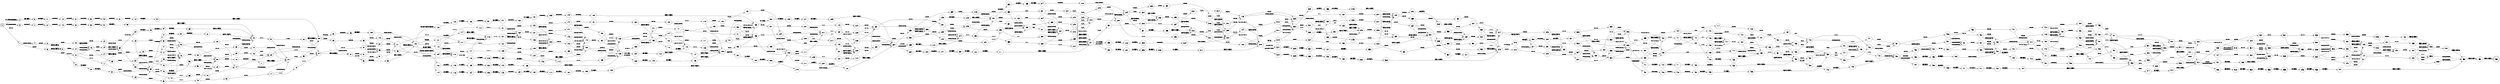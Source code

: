 digraph FST {
rankdir = LR;
size = "22,17";
label = "";
center = 1;
orientation = Portrait;
ranksep = "0.4";
nodesep = "0.25";
0 [label = "0", shape = circle, style = bold, fontsize = 14]
	0 -> 1 [label = "_S:_S", fontsize = 14];
	0 -> 2 [label = "_S:SEPARATELY", fontsize = 14];
	0 -> 3 [label = "_S:SEPARATE", fontsize = 14];
1 [label = "1", shape = circle, style = solid, fontsize = 14]
	1 -> 4 [label = "_EOC:_EOC", fontsize = 14];
	1 -> 5 [label = "_E:_E", fontsize = 14];
2 [label = "2", shape = circle, style = solid, fontsize = 14]
	2 -> 6 [label = "_E:_EPS", fontsize = 14];
3 [label = "3", shape = circle, style = solid, fontsize = 14]
	3 -> 7 [label = "_E:_EPS", fontsize = 14];
4 [label = "4", shape = circle, style = solid, fontsize = 14]
	4 -> 8 [label = "_E:_E", fontsize = 14];
5 [label = "5", shape = circle, style = solid, fontsize = 14]
	5 -> 9 [label = "_EOC:_EOC", fontsize = 14];
	5 -> 10 [label = "_P:_P", fontsize = 14];
6 [label = "6", shape = circle, style = solid, fontsize = 14]
	6 -> 11 [label = "_P:_EPS", fontsize = 14];
7 [label = "7", shape = circle, style = solid, fontsize = 14]
	7 -> 12 [label = "_P:_EPS", fontsize = 14];
8 [label = "8", shape = circle, style = solid, fontsize = 14]
	8 -> 9 [label = "_EOC:_EOC", fontsize = 14];
	8 -> 13 [label = "_P:_P", fontsize = 14];
9 [label = "9", shape = circle, style = solid, fontsize = 14]
	9 -> 14 [label = "_P:_P", fontsize = 14];
	9 -> 15 [label = "_P:PAR", fontsize = 14];
10 [label = "10", shape = circle, style = solid, fontsize = 14]
	10 -> 16 [label = "_EOC:_EOC", fontsize = 14];
	10 -> 17 [label = "_A:_A", fontsize = 14];
11 [label = "11", shape = circle, style = solid, fontsize = 14]
	11 -> 18 [label = "_A:_EPS", fontsize = 14];
12 [label = "12", shape = circle, style = solid, fontsize = 14]
	12 -> 19 [label = "_A:_EPS", fontsize = 14];
13 [label = "13", shape = circle, style = solid, fontsize = 14]
	13 -> 16 [label = "_EOC:_EOC", fontsize = 14];
	13 -> 20 [label = "_A:_A", fontsize = 14];
14 [label = "14", shape = circle, style = solid, fontsize = 14]
	14 -> 16 [label = "_EOC:_EOC", fontsize = 14];
	14 -> 21 [label = "_A:_A", fontsize = 14];
15 [label = "15", shape = circle, style = solid, fontsize = 14]
	15 -> 22 [label = "_A:_EPS", fontsize = 14];
16 [label = "16", shape = circle, style = solid, fontsize = 14]
	16 -> 23 [label = "_A:_A", fontsize = 14];
	16 -> 24 [label = "_A:A", fontsize = 14];
17 [label = "17", shape = circle, style = solid, fontsize = 14]
	17 -> 25 [label = "_EOC:_EOC", fontsize = 14];
	17 -> 26 [label = "_R:_R", fontsize = 14];
18 [label = "18", shape = circle, style = solid, fontsize = 14]
	18 -> 27 [label = "_R:_EPS", fontsize = 14];
19 [label = "19", shape = circle, style = solid, fontsize = 14]
	19 -> 28 [label = "_R:_EPS", fontsize = 14];
20 [label = "20", shape = circle, style = solid, fontsize = 14]
	20 -> 25 [label = "_EOC:_EOC", fontsize = 14];
	20 -> 29 [label = "_R:_R", fontsize = 14];
21 [label = "21", shape = circle, style = solid, fontsize = 14]
	21 -> 25 [label = "_EOC:_EOC", fontsize = 14];
	21 -> 30 [label = "_R:_R", fontsize = 14];
22 [label = "22", shape = circle, style = solid, fontsize = 14]
	22 -> 31 [label = "_R:_EPS", fontsize = 14];
23 [label = "23", shape = circle, style = solid, fontsize = 14]
	23 -> 32 [label = "_R:_R", fontsize = 14];
24 [label = "24", shape = circle, style = solid, fontsize = 14]
	24 -> 25 [label = "_EOW:_EPS", fontsize = 14];
25 [label = "25", shape = circle, style = solid, fontsize = 14]
	25 -> 33 [label = "_R:_R", fontsize = 14];
	25 -> 34 [label = "_R:RATE", fontsize = 14];
26 [label = "26", shape = circle, style = solid, fontsize = 14]
	26 -> 35 [label = "_EOC:_EOC", fontsize = 14];
	26 -> 36 [label = "_A:_A", fontsize = 14];
27 [label = "27", shape = circle, style = solid, fontsize = 14]
	27 -> 37 [label = "_A:_EPS", fontsize = 14];
28 [label = "28", shape = circle, style = solid, fontsize = 14]
	28 -> 38 [label = "_A:_EPS", fontsize = 14];
29 [label = "29", shape = circle, style = solid, fontsize = 14]
	29 -> 35 [label = "_EOC:_EOC", fontsize = 14];
	29 -> 39 [label = "_A:_A", fontsize = 14];
30 [label = "30", shape = circle, style = solid, fontsize = 14]
	30 -> 40 [label = "_A:_A", fontsize = 14];
31 [label = "31", shape = circle, style = solid, fontsize = 14]
	31 -> 35 [label = "_EOW:_EPS", fontsize = 14];
32 [label = "32", shape = circle, style = solid, fontsize = 14]
	32 -> 35 [label = "_EOC:_EOC", fontsize = 14];
	32 -> 41 [label = "_A:_A", fontsize = 14];
33 [label = "33", shape = circle, style = solid, fontsize = 14]
	33 -> 35 [label = "_EOC:_EOC", fontsize = 14];
	33 -> 42 [label = "_A:_A", fontsize = 14];
34 [label = "34", shape = circle, style = solid, fontsize = 14]
	34 -> 43 [label = "_A:_EPS", fontsize = 14];
35 [label = "35", shape = circle, style = solid, fontsize = 14]
	35 -> 44 [label = "_A:_A", fontsize = 14];
	35 -> 45 [label = "_A:A", fontsize = 14];
	35 -> 46 [label = "_A:AT", fontsize = 14];
	35 -> 47 [label = "_A:ATE", fontsize = 14];
36 [label = "36", shape = circle, style = solid, fontsize = 14]
	36 -> 48 [label = "_EOC:_EOC", fontsize = 14];
	36 -> 49 [label = "_T:_T", fontsize = 14];
37 [label = "37", shape = circle, style = solid, fontsize = 14]
	37 -> 50 [label = "_T:_EPS", fontsize = 14];
38 [label = "38", shape = circle, style = solid, fontsize = 14]
	38 -> 51 [label = "_T:_EPS", fontsize = 14];
39 [label = "39", shape = circle, style = solid, fontsize = 14]
	39 -> 48 [label = "_EOC:_EOC", fontsize = 14];
	39 -> 52 [label = "_T:_T", fontsize = 14];
40 [label = "40", shape = circle, style = solid, fontsize = 14]
	40 -> 48 [label = "_EOC:_EOC", fontsize = 14];
	40 -> 52 [label = "_T:_T", fontsize = 14];
41 [label = "41", shape = circle, style = solid, fontsize = 14]
	41 -> 48 [label = "_EOC:_EOC", fontsize = 14];
	41 -> 52 [label = "_T:_T", fontsize = 14];
42 [label = "42", shape = circle, style = solid, fontsize = 14]
	42 -> 48 [label = "_EOC:_EOC", fontsize = 14];
	42 -> 53 [label = "_T:_T", fontsize = 14];
43 [label = "43", shape = circle, style = solid, fontsize = 14]
	43 -> 54 [label = "_T:_EPS", fontsize = 14];
44 [label = "44", shape = circle, style = solid, fontsize = 14]
	44 -> 55 [label = "_T:_T", fontsize = 14];
45 [label = "45", shape = circle, style = solid, fontsize = 14]
	45 -> 48 [label = "_EOW:_EPS", fontsize = 14];
46 [label = "46", shape = circle, style = solid, fontsize = 14]
	46 -> 56 [label = "_T:_EPS", fontsize = 14];
47 [label = "47", shape = circle, style = solid, fontsize = 14]
	47 -> 57 [label = "_T:_EPS", fontsize = 14];
48 [label = "48", shape = circle, style = solid, fontsize = 14]
	48 -> 58 [label = "_T:_T", fontsize = 14];
49 [label = "49", shape = circle, style = solid, fontsize = 14]
	49 -> 59 [label = "_EOC:_EOC", fontsize = 14];
	49 -> 60 [label = "_E:_E", fontsize = 14];
50 [label = "50", shape = circle, style = solid, fontsize = 14]
	50 -> 61 [label = "_E:_EPS", fontsize = 14];
51 [label = "51", shape = circle, style = solid, fontsize = 14]
	51 -> 62 [label = "_E:_EPS", fontsize = 14];
52 [label = "52", shape = circle, style = solid, fontsize = 14]
	52 -> 59 [label = "_EOC:_EOC", fontsize = 14];
	52 -> 63 [label = "_E:_E", fontsize = 14];
53 [label = "53", shape = circle, style = solid, fontsize = 14]
	53 -> 59 [label = "_EOC:_EOC", fontsize = 14];
	53 -> 64 [label = "_E:_E", fontsize = 14];
54 [label = "54", shape = circle, style = solid, fontsize = 14]
	54 -> 65 [label = "_E:_EPS", fontsize = 14];
55 [label = "55", shape = circle, style = solid, fontsize = 14]
	55 -> 66 [label = "_E:_E", fontsize = 14];
56 [label = "56", shape = circle, style = solid, fontsize = 14]
	56 -> 59 [label = "_EOW:_EPS", fontsize = 14];
57 [label = "57", shape = circle, style = solid, fontsize = 14]
	57 -> 67 [label = "_E:_EPS", fontsize = 14];
58 [label = "58", shape = circle, style = solid, fontsize = 14]
	58 -> 59 [label = "_EOC:_EOC", fontsize = 14];
	58 -> 68 [label = "_E:_E", fontsize = 14];
59 [label = "59", shape = circle, style = solid, fontsize = 14]
	59 -> 69 [label = "_E:_E", fontsize = 14];
	59 -> 70 [label = "_E:EL", fontsize = 14];
60 [label = "60", shape = circle, style = solid, fontsize = 14]
	60 -> 71 [label = "_L:_L", fontsize = 14];
61 [label = "61", shape = circle, style = solid, fontsize = 14]
	61 -> 72 [label = "_L:_EPS", fontsize = 14];
62 [label = "62", shape = circle, style = solid, fontsize = 14]
	62 -> 73 [label = "_EOW:_EPS", fontsize = 14];
63 [label = "63", shape = circle, style = solid, fontsize = 14]
	63 -> 73 [label = "_EOC:_EOC", fontsize = 14];
	63 -> 74 [label = "_L:_L", fontsize = 14];
64 [label = "64", shape = circle, style = solid, fontsize = 14]
	64 -> 74 [label = "_L:_L", fontsize = 14];
65 [label = "65", shape = circle, style = solid, fontsize = 14]
	65 -> 73 [label = "_EOW:_EPS", fontsize = 14];
66 [label = "66", shape = circle, style = solid, fontsize = 14]
	66 -> 74 [label = "_L:_L", fontsize = 14];
67 [label = "67", shape = circle, style = solid, fontsize = 14]
	67 -> 73 [label = "_EOW:_EPS", fontsize = 14];
68 [label = "68", shape = circle, style = solid, fontsize = 14]
	68 -> 73 [label = "_EOC:_EOC", fontsize = 14];
	68 -> 75 [label = "_L:_L", fontsize = 14];
69 [label = "69", shape = circle, style = solid, fontsize = 14]
	69 -> 73 [label = "_EOC:_EOC", fontsize = 14];
	69 -> 76 [label = "_L:_L", fontsize = 14];
70 [label = "70", shape = circle, style = solid, fontsize = 14]
	70 -> 77 [label = "_L:_EPS", fontsize = 14];
71 [label = "71", shape = circle, style = solid, fontsize = 14]
	71 -> 78 [label = "_EOC:_EOC", fontsize = 14];
	71 -> 79 [label = "_Y:_Y", fontsize = 14];
72 [label = "72", shape = circle, style = solid, fontsize = 14]
	72 -> 80 [label = "_Y:_EPS", fontsize = 14];
73 [label = "73", shape = circle, style = solid, fontsize = 14]
	73 -> 81 [label = "_L:_L", fontsize = 14];
74 [label = "74", shape = circle, style = solid, fontsize = 14]
	74 -> 78 [label = "_EOC:_EOC", fontsize = 14];
	74 -> 82 [label = "_Y:_Y", fontsize = 14];
75 [label = "75", shape = circle, style = solid, fontsize = 14]
	75 -> 78 [label = "_EOC:_EOC", fontsize = 14];
	75 -> 82 [label = "_Y:_Y", fontsize = 14];
76 [label = "76", shape = circle, style = solid, fontsize = 14]
	76 -> 82 [label = "_Y:_Y", fontsize = 14];
77 [label = "77", shape = circle, style = solid, fontsize = 14]
	77 -> 78 [label = "_EOW:_EPS", fontsize = 14];
78 [label = "78", shape = circle, style = solid, fontsize = 14]
	78 -> 83 [label = "_Y:_Y", fontsize = 14];
79 [label = "79", shape = circle, style = solid, fontsize = 14]
	79 -> 84 [label = "_T:_T", fontsize = 14];
80 [label = "80", shape = circle, style = solid, fontsize = 14]
	80 -> 85 [label = "_EOW:_EPS", fontsize = 14];
81 [label = "81", shape = circle, style = solid, fontsize = 14]
	81 -> 78 [label = "_EOC:_EOC", fontsize = 14];
	81 -> 86 [label = "_Y:_Y", fontsize = 14];
82 [label = "82", shape = circle, style = solid, fontsize = 14]
	82 -> 85 [label = "_EOC:_EOC", fontsize = 14];
	82 -> 84 [label = "_T:_T", fontsize = 14];
83 [label = "83", shape = circle, style = solid, fontsize = 14]
	83 -> 85 [label = "_EOC:_EOC", fontsize = 14];
	83 -> 84 [label = "_T:_T", fontsize = 14];
84 [label = "84", shape = circle, style = solid, fontsize = 14]
	84 -> 87 [label = "_EOC:_EOC", fontsize = 14];
	84 -> 88 [label = "_H:_H", fontsize = 14];
85 [label = "85", shape = circle, style = solid, fontsize = 14]
	85 -> 89 [label = "_T:_T", fontsize = 14];
	85 -> 90 [label = "_T:THE", fontsize = 14];
86 [label = "86", shape = circle, style = solid, fontsize = 14]
	86 -> 85 [label = "_EOC:_EOC", fontsize = 14];
	86 -> 84 [label = "_T:_T", fontsize = 14];
87 [label = "87", shape = circle, style = solid, fontsize = 14]
	87 -> 91 [label = "_H:_H", fontsize = 14];
	87 -> 92 [label = "_H:HE", fontsize = 14];
88 [label = "88", shape = circle, style = solid, fontsize = 14]
	88 -> 93 [label = "_EOC:_EOC", fontsize = 14];
	88 -> 94 [label = "_E:_E", fontsize = 14];
89 [label = "89", shape = circle, style = solid, fontsize = 14]
	89 -> 87 [label = "_EOC:_EOC", fontsize = 14];
	89 -> 95 [label = "_H:_H", fontsize = 14];
90 [label = "90", shape = circle, style = solid, fontsize = 14]
	90 -> 96 [label = "_H:_EPS", fontsize = 14];
91 [label = "91", shape = circle, style = solid, fontsize = 14]
	91 -> 93 [label = "_EOC:_EOC", fontsize = 14];
	91 -> 97 [label = "_E:_E", fontsize = 14];
92 [label = "92", shape = circle, style = solid, fontsize = 14]
	92 -> 98 [label = "_E:_EPS", fontsize = 14];
93 [label = "93", shape = circle, style = solid, fontsize = 14]
	93 -> 99 [label = "_E:_E", fontsize = 14];
94 [label = "94", shape = circle, style = solid, fontsize = 14]
	94 -> 100 [label = "_EOC:_EOC", fontsize = 14];
	94 -> 101 [label = "_G:_G", fontsize = 14];
95 [label = "95", shape = circle, style = solid, fontsize = 14]
	95 -> 93 [label = "_EOC:_EOC", fontsize = 14];
	95 -> 102 [label = "_E:_E", fontsize = 14];
96 [label = "96", shape = circle, style = solid, fontsize = 14]
	96 -> 103 [label = "_E:_EPS", fontsize = 14];
97 [label = "97", shape = circle, style = solid, fontsize = 14]
	97 -> 101 [label = "_G:_G", fontsize = 14];
98 [label = "98", shape = circle, style = solid, fontsize = 14]
	98 -> 100 [label = "_EOW:_EPS", fontsize = 14];
99 [label = "99", shape = circle, style = solid, fontsize = 14]
	99 -> 100 [label = "_EOC:_EOC", fontsize = 14];
	99 -> 104 [label = "_G:_G", fontsize = 14];
100 [label = "100", shape = circle, style = solid, fontsize = 14]
	100 -> 105 [label = "_G:_G", fontsize = 14];
	100 -> 106 [label = "_G:GOVERNMENT", fontsize = 14];
	100 -> 107 [label = "_G:GO", fontsize = 14];
	100 -> 108 [label = "_G:GOVERN", fontsize = 14];
	100 -> 109 [label = "_G:GOVERNMENTS", fontsize = 14];
101 [label = "101", shape = circle, style = solid, fontsize = 14]
	101 -> 110 [label = "_EOC:_EOC", fontsize = 14];
	101 -> 111 [label = "_O:_O", fontsize = 14];
102 [label = "102", shape = circle, style = solid, fontsize = 14]
	102 -> 101 [label = "_G:_G", fontsize = 14];
103 [label = "103", shape = circle, style = solid, fontsize = 14]
	103 -> 100 [label = "_EOW:_EPS", fontsize = 14];
104 [label = "104", shape = circle, style = solid, fontsize = 14]
	104 -> 110 [label = "_EOC:_EOC", fontsize = 14];
	104 -> 111 [label = "_O:_O", fontsize = 14];
105 [label = "105", shape = circle, style = solid, fontsize = 14]
	105 -> 110 [label = "_EOC:_EOC", fontsize = 14];
	105 -> 112 [label = "_O:_O", fontsize = 14];
106 [label = "106", shape = circle, style = solid, fontsize = 14]
	106 -> 113 [label = "_O:_EPS", fontsize = 14];
107 [label = "107", shape = circle, style = solid, fontsize = 14]
	107 -> 114 [label = "_O:_EPS", fontsize = 14];
108 [label = "108", shape = circle, style = solid, fontsize = 14]
	108 -> 115 [label = "_O:_EPS", fontsize = 14];
109 [label = "109", shape = circle, style = solid, fontsize = 14]
	109 -> 116 [label = "_O:_EPS", fontsize = 14];
110 [label = "110", shape = circle, style = solid, fontsize = 14]
	110 -> 117 [label = "_O:_O", fontsize = 14];
	110 -> 118 [label = "_O:OVER", fontsize = 14];
111 [label = "111", shape = circle, style = solid, fontsize = 14]
	111 -> 119 [label = "_EOC:_EOC", fontsize = 14];
	111 -> 120 [label = "_V:_V", fontsize = 14];
112 [label = "112", shape = circle, style = solid, fontsize = 14]
	112 -> 121 [label = "_V:_V", fontsize = 14];
113 [label = "113", shape = circle, style = solid, fontsize = 14]
	113 -> 122 [label = "_V:_EPS", fontsize = 14];
114 [label = "114", shape = circle, style = solid, fontsize = 14]
	114 -> 119 [label = "_EOW:_EPS", fontsize = 14];
115 [label = "115", shape = circle, style = solid, fontsize = 14]
	115 -> 123 [label = "_V:_EPS", fontsize = 14];
116 [label = "116", shape = circle, style = solid, fontsize = 14]
	116 -> 124 [label = "_V:_EPS", fontsize = 14];
117 [label = "117", shape = circle, style = solid, fontsize = 14]
	117 -> 119 [label = "_EOC:_EOC", fontsize = 14];
	117 -> 125 [label = "_V:_V", fontsize = 14];
118 [label = "118", shape = circle, style = solid, fontsize = 14]
	118 -> 126 [label = "_V:_EPS", fontsize = 14];
119 [label = "119", shape = circle, style = solid, fontsize = 14]
	119 -> 127 [label = "_V:_V", fontsize = 14];
120 [label = "120", shape = circle, style = solid, fontsize = 14]
	120 -> 128 [label = "_EOC:_EOC", fontsize = 14];
	120 -> 129 [label = "_E:_E", fontsize = 14];
121 [label = "121", shape = circle, style = solid, fontsize = 14]
	121 -> 128 [label = "_EOC:_EOC", fontsize = 14];
	121 -> 130 [label = "_E:_E", fontsize = 14];
122 [label = "122", shape = circle, style = solid, fontsize = 14]
	122 -> 131 [label = "_E:_EPS", fontsize = 14];
123 [label = "123", shape = circle, style = solid, fontsize = 14]
	123 -> 132 [label = "_E:_EPS", fontsize = 14];
124 [label = "124", shape = circle, style = solid, fontsize = 14]
	124 -> 133 [label = "_E:_EPS", fontsize = 14];
125 [label = "125", shape = circle, style = solid, fontsize = 14]
	125 -> 128 [label = "_EOC:_EOC", fontsize = 14];
	125 -> 134 [label = "_E:_E", fontsize = 14];
126 [label = "126", shape = circle, style = solid, fontsize = 14]
	126 -> 135 [label = "_E:_EPS", fontsize = 14];
127 [label = "127", shape = circle, style = solid, fontsize = 14]
	127 -> 128 [label = "_EOC:_EOC", fontsize = 14];
	127 -> 136 [label = "_E:_E", fontsize = 14];
128 [label = "128", shape = circle, style = solid, fontsize = 14]
	128 -> 137 [label = "_E:_E", fontsize = 14];
129 [label = "129", shape = circle, style = solid, fontsize = 14]
	129 -> 138 [label = "_EOC:_EOC", fontsize = 14];
	129 -> 139 [label = "_R:_R", fontsize = 14];
130 [label = "130", shape = circle, style = solid, fontsize = 14]
	130 -> 138 [label = "_EOC:_EOC", fontsize = 14];
	130 -> 140 [label = "_R:_R", fontsize = 14];
131 [label = "131", shape = circle, style = solid, fontsize = 14]
	131 -> 141 [label = "_R:_EPS", fontsize = 14];
132 [label = "132", shape = circle, style = solid, fontsize = 14]
	132 -> 142 [label = "_R:_EPS", fontsize = 14];
133 [label = "133", shape = circle, style = solid, fontsize = 14]
	133 -> 143 [label = "_R:_EPS", fontsize = 14];
134 [label = "134", shape = circle, style = solid, fontsize = 14]
	134 -> 138 [label = "_EOC:_EOC", fontsize = 14];
	134 -> 144 [label = "_R:_R", fontsize = 14];
135 [label = "135", shape = circle, style = solid, fontsize = 14]
	135 -> 145 [label = "_R:_EPS", fontsize = 14];
136 [label = "136", shape = circle, style = solid, fontsize = 14]
	136 -> 138 [label = "_EOC:_EOC", fontsize = 14];
	136 -> 146 [label = "_R:_R", fontsize = 14];
137 [label = "137", shape = circle, style = solid, fontsize = 14]
	137 -> 138 [label = "_EOC:_EOC", fontsize = 14];
	137 -> 147 [label = "_R:_R", fontsize = 14];
138 [label = "138", shape = circle, style = solid, fontsize = 14]
	138 -> 148 [label = "_R:_R", fontsize = 14];
139 [label = "139", shape = circle, style = solid, fontsize = 14]
	139 -> 149 [label = "_EOC:_EOC", fontsize = 14];
	139 -> 150 [label = "_N:_N", fontsize = 14];
140 [label = "140", shape = circle, style = solid, fontsize = 14]
	140 -> 149 [label = "_EOC:_EOC", fontsize = 14];
	140 -> 151 [label = "_N:_N", fontsize = 14];
141 [label = "141", shape = circle, style = solid, fontsize = 14]
	141 -> 152 [label = "_N:_EPS", fontsize = 14];
142 [label = "142", shape = circle, style = solid, fontsize = 14]
	142 -> 153 [label = "_N:_EPS", fontsize = 14];
143 [label = "143", shape = circle, style = solid, fontsize = 14]
	143 -> 154 [label = "_N:_EPS", fontsize = 14];
144 [label = "144", shape = circle, style = solid, fontsize = 14]
	144 -> 155 [label = "_N:_N", fontsize = 14];
145 [label = "145", shape = circle, style = solid, fontsize = 14]
	145 -> 149 [label = "_EOW:_EPS", fontsize = 14];
146 [label = "146", shape = circle, style = solid, fontsize = 14]
	146 -> 149 [label = "_EOC:_EOC", fontsize = 14];
	146 -> 150 [label = "_N:_N", fontsize = 14];
147 [label = "147", shape = circle, style = solid, fontsize = 14]
	147 -> 149 [label = "_EOC:_EOC", fontsize = 14];
	147 -> 156 [label = "_N:_N", fontsize = 14];
148 [label = "148", shape = circle, style = solid, fontsize = 14]
	148 -> 149 [label = "_EOC:_EOC", fontsize = 14];
	148 -> 150 [label = "_N:_N", fontsize = 14];
149 [label = "149", shape = circle, style = solid, fontsize = 14]
	149 -> 157 [label = "_N:_N", fontsize = 14];
150 [label = "150", shape = circle, style = solid, fontsize = 14]
	150 -> 158 [label = "_EOC:_EOC", fontsize = 14];
	150 -> 159 [label = "_M:_M", fontsize = 14];
151 [label = "151", shape = circle, style = solid, fontsize = 14]
	151 -> 160 [label = "_M:_M", fontsize = 14];
152 [label = "152", shape = circle, style = solid, fontsize = 14]
	152 -> 161 [label = "_M:_EPS", fontsize = 14];
153 [label = "153", shape = circle, style = solid, fontsize = 14]
	153 -> 158 [label = "_EOW:_EPS", fontsize = 14];
154 [label = "154", shape = circle, style = solid, fontsize = 14]
	154 -> 162 [label = "_M:_EPS", fontsize = 14];
155 [label = "155", shape = circle, style = solid, fontsize = 14]
	155 -> 158 [label = "_EOC:_EOC", fontsize = 14];
	155 -> 159 [label = "_M:_M", fontsize = 14];
156 [label = "156", shape = circle, style = solid, fontsize = 14]
	156 -> 158 [label = "_EOC:_EOC", fontsize = 14];
	156 -> 159 [label = "_M:_M", fontsize = 14];
157 [label = "157", shape = circle, style = solid, fontsize = 14]
	157 -> 158 [label = "_EOC:_EOC", fontsize = 14];
	157 -> 159 [label = "_M:_M", fontsize = 14];
158 [label = "158", shape = circle, style = solid, fontsize = 14]
	158 -> 163 [label = "_M:_M", fontsize = 14];
	158 -> 164 [label = "_M:ME", fontsize = 14];
	158 -> 165 [label = "_M:MEN", fontsize = 14];
159 [label = "159", shape = circle, style = solid, fontsize = 14]
	159 -> 166 [label = "_EOC:_EOC", fontsize = 14];
	159 -> 167 [label = "_E:_E", fontsize = 14];
160 [label = "160", shape = circle, style = solid, fontsize = 14]
	160 -> 166 [label = "_EOC:_EOC", fontsize = 14];
	160 -> 168 [label = "_E:_E", fontsize = 14];
161 [label = "161", shape = circle, style = solid, fontsize = 14]
	161 -> 169 [label = "_E:_EPS", fontsize = 14];
162 [label = "162", shape = circle, style = solid, fontsize = 14]
	162 -> 170 [label = "_E:_EPS", fontsize = 14];
163 [label = "163", shape = circle, style = solid, fontsize = 14]
	163 -> 166 [label = "_EOC:_EOC", fontsize = 14];
	163 -> 171 [label = "_E:_E", fontsize = 14];
164 [label = "164", shape = circle, style = solid, fontsize = 14]
	164 -> 172 [label = "_E:_EPS", fontsize = 14];
165 [label = "165", shape = circle, style = solid, fontsize = 14]
	165 -> 173 [label = "_E:_EPS", fontsize = 14];
166 [label = "166", shape = circle, style = solid, fontsize = 14]
	166 -> 174 [label = "_E:_E", fontsize = 14];
	166 -> 175 [label = "_E:EN", fontsize = 14];
167 [label = "167", shape = circle, style = solid, fontsize = 14]
	167 -> 176 [label = "_EOC:_EOC", fontsize = 14];
	167 -> 177 [label = "_N:_N", fontsize = 14];
168 [label = "168", shape = circle, style = solid, fontsize = 14]
	168 -> 176 [label = "_EOC:_EOC", fontsize = 14];
	168 -> 178 [label = "_N:_N", fontsize = 14];
169 [label = "169", shape = circle, style = solid, fontsize = 14]
	169 -> 179 [label = "_N:_EPS", fontsize = 14];
170 [label = "170", shape = circle, style = solid, fontsize = 14]
	170 -> 180 [label = "_N:_EPS", fontsize = 14];
171 [label = "171", shape = circle, style = solid, fontsize = 14]
	171 -> 181 [label = "_N:_N", fontsize = 14];
172 [label = "172", shape = circle, style = solid, fontsize = 14]
	172 -> 176 [label = "_EOW:_EPS", fontsize = 14];
173 [label = "173", shape = circle, style = solid, fontsize = 14]
	173 -> 182 [label = "_N:_EPS", fontsize = 14];
174 [label = "174", shape = circle, style = solid, fontsize = 14]
	174 -> 176 [label = "_EOC:_EOC", fontsize = 14];
	174 -> 183 [label = "_N:_N", fontsize = 14];
175 [label = "175", shape = circle, style = solid, fontsize = 14]
	175 -> 184 [label = "_N:_EPS", fontsize = 14];
176 [label = "176", shape = circle, style = solid, fontsize = 14]
	176 -> 185 [label = "_N:_N", fontsize = 14];
177 [label = "177", shape = circle, style = solid, fontsize = 14]
	177 -> 186 [label = "_EOC:_EOC", fontsize = 14];
	177 -> 187 [label = "_T:_T", fontsize = 14];
178 [label = "178", shape = circle, style = solid, fontsize = 14]
	178 -> 186 [label = "_EOC:_EOC", fontsize = 14];
	178 -> 188 [label = "_T:_T", fontsize = 14];
179 [label = "179", shape = circle, style = solid, fontsize = 14]
	179 -> 189 [label = "_T:_EPS", fontsize = 14];
180 [label = "180", shape = circle, style = solid, fontsize = 14]
	180 -> 190 [label = "_T:_EPS", fontsize = 14];
181 [label = "181", shape = circle, style = solid, fontsize = 14]
	181 -> 191 [label = "_T:_T", fontsize = 14];
182 [label = "182", shape = circle, style = solid, fontsize = 14]
	182 -> 186 [label = "_EOW:_EPS", fontsize = 14];
183 [label = "183", shape = circle, style = solid, fontsize = 14]
	183 -> 192 [label = "_T:_T", fontsize = 14];
184 [label = "184", shape = circle, style = solid, fontsize = 14]
	184 -> 186 [label = "_EOW:_EPS", fontsize = 14];
185 [label = "185", shape = circle, style = solid, fontsize = 14]
	185 -> 186 [label = "_EOC:_EOC", fontsize = 14];
	185 -> 187 [label = "_T:_T", fontsize = 14];
186 [label = "186", shape = circle, style = solid, fontsize = 14]
	186 -> 193 [label = "_T:_T", fontsize = 14];
	186 -> 194 [label = "_T:TSAI", fontsize = 14];
187 [label = "187", shape = circle, style = solid, fontsize = 14]
	187 -> 195 [label = "_EOC:_EOC", fontsize = 14];
	187 -> 196 [label = "_S:_S", fontsize = 14];
188 [label = "188", shape = circle, style = solid, fontsize = 14]
	188 -> 197 [label = "_S:_S", fontsize = 14];
189 [label = "189", shape = circle, style = solid, fontsize = 14]
	189 -> 195 [label = "_EOW:_EPS", fontsize = 14];
190 [label = "190", shape = circle, style = solid, fontsize = 14]
	190 -> 198 [label = "_S:_EPS", fontsize = 14];
191 [label = "191", shape = circle, style = solid, fontsize = 14]
	191 -> 195 [label = "_EOC:_EOC", fontsize = 14];
	191 -> 196 [label = "_S:_S", fontsize = 14];
192 [label = "192", shape = circle, style = solid, fontsize = 14]
	192 -> 195 [label = "_EOC:_EOC", fontsize = 14];
	192 -> 196 [label = "_S:_S", fontsize = 14];
193 [label = "193", shape = circle, style = solid, fontsize = 14]
	193 -> 195 [label = "_EOC:_EOC", fontsize = 14];
	193 -> 199 [label = "_S:_S", fontsize = 14];
194 [label = "194", shape = circle, style = solid, fontsize = 14]
	194 -> 200 [label = "_S:_EPS", fontsize = 14];
195 [label = "195", shape = circle, style = solid, fontsize = 14]
	195 -> 201 [label = "_S:_S", fontsize = 14];
	195 -> 202 [label = "_S:SAID", fontsize = 14];
196 [label = "196", shape = circle, style = solid, fontsize = 14]
	196 -> 203 [label = "_EOC:_EOC", fontsize = 14];
	196 -> 204 [label = "_A:_A", fontsize = 14];
197 [label = "197", shape = circle, style = solid, fontsize = 14]
	197 -> 204 [label = "_A:_A", fontsize = 14];
198 [label = "198", shape = circle, style = solid, fontsize = 14]
	198 -> 203 [label = "_EOW:_EPS", fontsize = 14];
199 [label = "199", shape = circle, style = solid, fontsize = 14]
	199 -> 203 [label = "_EOC:_EOC", fontsize = 14];
	199 -> 205 [label = "_A:_A", fontsize = 14];
200 [label = "200", shape = circle, style = solid, fontsize = 14]
	200 -> 206 [label = "_A:_EPS", fontsize = 14];
201 [label = "201", shape = circle, style = solid, fontsize = 14]
	201 -> 203 [label = "_EOC:_EOC", fontsize = 14];
	201 -> 207 [label = "_A:_A", fontsize = 14];
202 [label = "202", shape = circle, style = solid, fontsize = 14]
	202 -> 208 [label = "_A:_EPS", fontsize = 14];
203 [label = "203", shape = circle, style = solid, fontsize = 14]
	203 -> 209 [label = "_A:_A", fontsize = 14];
	203 -> 210 [label = "_A:A", fontsize = 14];
	203 -> 211 [label = "_A:AID", fontsize = 14];
204 [label = "204", shape = circle, style = solid, fontsize = 14]
	204 -> 212 [label = "_EOC:_EOC", fontsize = 14];
	204 -> 213 [label = "_I:_I", fontsize = 14];
205 [label = "205", shape = circle, style = solid, fontsize = 14]
	205 -> 212 [label = "_EOC:_EOC", fontsize = 14];
	205 -> 214 [label = "_I:_I", fontsize = 14];
206 [label = "206", shape = circle, style = solid, fontsize = 14]
	206 -> 215 [label = "_I:_EPS", fontsize = 14];
207 [label = "207", shape = circle, style = solid, fontsize = 14]
	207 -> 212 [label = "_EOC:_EOC", fontsize = 14];
	207 -> 216 [label = "_I:_I", fontsize = 14];
208 [label = "208", shape = circle, style = solid, fontsize = 14]
	208 -> 217 [label = "_I:_EPS", fontsize = 14];
209 [label = "209", shape = circle, style = solid, fontsize = 14]
	209 -> 218 [label = "_I:_I", fontsize = 14];
210 [label = "210", shape = circle, style = solid, fontsize = 14]
	210 -> 212 [label = "_EOW:_EPS", fontsize = 14];
211 [label = "211", shape = circle, style = solid, fontsize = 14]
	211 -> 219 [label = "_I:_EPS", fontsize = 14];
212 [label = "212", shape = circle, style = solid, fontsize = 14]
	212 -> 220 [label = "_I:_I", fontsize = 14];
	212 -> 221 [label = "_I:I", fontsize = 14];
213 [label = "213", shape = circle, style = solid, fontsize = 14]
	213 -> 222 [label = "_EOC:_EOC", fontsize = 14];
	213 -> 223 [label = "_D:_D", fontsize = 14];
214 [label = "214", shape = circle, style = solid, fontsize = 14]
	214 -> 223 [label = "_D:_D", fontsize = 14];
215 [label = "215", shape = circle, style = solid, fontsize = 14]
	215 -> 222 [label = "_EOW:_EPS", fontsize = 14];
216 [label = "216", shape = circle, style = solid, fontsize = 14]
	216 -> 222 [label = "_EOC:_EOC", fontsize = 14];
	216 -> 224 [label = "_D:_D", fontsize = 14];
217 [label = "217", shape = circle, style = solid, fontsize = 14]
	217 -> 225 [label = "_D:_EPS", fontsize = 14];
218 [label = "218", shape = circle, style = solid, fontsize = 14]
	218 -> 222 [label = "_EOC:_EOC", fontsize = 14];
	218 -> 226 [label = "_D:_D", fontsize = 14];
219 [label = "219", shape = circle, style = solid, fontsize = 14]
	219 -> 227 [label = "_D:_EPS", fontsize = 14];
220 [label = "220", shape = circle, style = solid, fontsize = 14]
	220 -> 228 [label = "_D:_D", fontsize = 14];
221 [label = "221", shape = circle, style = solid, fontsize = 14]
	221 -> 222 [label = "_EOW:_EPS", fontsize = 14];
222 [label = "222", shape = circle, style = solid, fontsize = 14]
	222 -> 229 [label = "_D:_D", fontsize = 14];
223 [label = "223", shape = circle, style = solid, fontsize = 14]
	223 -> 230 [label = "_EOC:_EOC", fontsize = 14];
	223 -> 231 [label = "_R:_R", fontsize = 14];
224 [label = "224", shape = circle, style = solid, fontsize = 14]
	224 -> 231 [label = "_R:_R", fontsize = 14];
225 [label = "225", shape = circle, style = solid, fontsize = 14]
	225 -> 230 [label = "_EOW:_EPS", fontsize = 14];
226 [label = "226", shape = circle, style = solid, fontsize = 14]
	226 -> 231 [label = "_R:_R", fontsize = 14];
227 [label = "227", shape = circle, style = solid, fontsize = 14]
	227 -> 230 [label = "_EOW:_EPS", fontsize = 14];
228 [label = "228", shape = circle, style = solid, fontsize = 14]
	228 -> 230 [label = "_EOC:_EOC", fontsize = 14];
	228 -> 231 [label = "_R:_R", fontsize = 14];
229 [label = "229", shape = circle, style = solid, fontsize = 14]
	229 -> 230 [label = "_EOC:_EOC", fontsize = 14];
	229 -> 232 [label = "_R:_R", fontsize = 14];
230 [label = "230", shape = circle, style = solid, fontsize = 14]
	230 -> 233 [label = "_R:_R", fontsize = 14];
	230 -> 234 [label = "_R:RETAIL", fontsize = 14];
	230 -> 235 [label = "_R:RE", fontsize = 14];
231 [label = "231", shape = circle, style = solid, fontsize = 14]
	231 -> 236 [label = "_EOC:_EOC", fontsize = 14];
	231 -> 237 [label = "_E:_E", fontsize = 14];
232 [label = "232", shape = circle, style = solid, fontsize = 14]
	232 -> 236 [label = "_EOC:_EOC", fontsize = 14];
	232 -> 238 [label = "_E:_E", fontsize = 14];
233 [label = "233", shape = circle, style = solid, fontsize = 14]
	233 -> 236 [label = "_EOC:_EOC", fontsize = 14];
	233 -> 239 [label = "_E:_E", fontsize = 14];
234 [label = "234", shape = circle, style = solid, fontsize = 14]
	234 -> 240 [label = "_E:_EPS", fontsize = 14];
235 [label = "235", shape = circle, style = solid, fontsize = 14]
	235 -> 241 [label = "_E:_EPS", fontsize = 14];
236 [label = "236", shape = circle, style = solid, fontsize = 14]
	236 -> 242 [label = "_E:_E", fontsize = 14];
	236 -> 243 [label = "_E:ET", fontsize = 14];
237 [label = "237", shape = circle, style = solid, fontsize = 14]
	237 -> 244 [label = "_EOC:_EOC", fontsize = 14];
	237 -> 245 [label = "_T:_T", fontsize = 14];
238 [label = "238", shape = circle, style = solid, fontsize = 14]
	238 -> 244 [label = "_EOC:_EOC", fontsize = 14];
	238 -> 245 [label = "_T:_T", fontsize = 14];
239 [label = "239", shape = circle, style = solid, fontsize = 14]
	239 -> 246 [label = "_T:_T", fontsize = 14];
240 [label = "240", shape = circle, style = solid, fontsize = 14]
	240 -> 247 [label = "_T:_EPS", fontsize = 14];
241 [label = "241", shape = circle, style = solid, fontsize = 14]
	241 -> 244 [label = "_EOW:_EPS", fontsize = 14];
242 [label = "242", shape = circle, style = solid, fontsize = 14]
	242 -> 244 [label = "_EOC:_EOC", fontsize = 14];
	242 -> 248 [label = "_T:_T", fontsize = 14];
243 [label = "243", shape = circle, style = solid, fontsize = 14]
	243 -> 249 [label = "_T:_EPS", fontsize = 14];
244 [label = "244", shape = circle, style = solid, fontsize = 14]
	244 -> 250 [label = "_T:_T", fontsize = 14];
245 [label = "245", shape = circle, style = solid, fontsize = 14]
	245 -> 251 [label = "_EOC:_EOC", fontsize = 14];
	245 -> 252 [label = "_A:_A", fontsize = 14];
246 [label = "246", shape = circle, style = solid, fontsize = 14]
	246 -> 251 [label = "_EOC:_EOC", fontsize = 14];
	246 -> 253 [label = "_A:_A", fontsize = 14];
247 [label = "247", shape = circle, style = solid, fontsize = 14]
	247 -> 254 [label = "_A:_EPS", fontsize = 14];
248 [label = "248", shape = circle, style = solid, fontsize = 14]
	248 -> 252 [label = "_A:_A", fontsize = 14];
249 [label = "249", shape = circle, style = solid, fontsize = 14]
	249 -> 251 [label = "_EOW:_EPS", fontsize = 14];
250 [label = "250", shape = circle, style = solid, fontsize = 14]
	250 -> 251 [label = "_EOC:_EOC", fontsize = 14];
	250 -> 255 [label = "_A:_A", fontsize = 14];
251 [label = "251", shape = circle, style = solid, fontsize = 14]
	251 -> 256 [label = "_A:_A", fontsize = 14];
	251 -> 257 [label = "_A:A", fontsize = 14];
	251 -> 258 [label = "_A:AILS", fontsize = 14];
252 [label = "252", shape = circle, style = solid, fontsize = 14]
	252 -> 259 [label = "_EOC:_EOC", fontsize = 14];
	252 -> 260 [label = "_I:_I", fontsize = 14];
253 [label = "253", shape = circle, style = solid, fontsize = 14]
	253 -> 259 [label = "_EOC:_EOC", fontsize = 14];
	253 -> 261 [label = "_I:_I", fontsize = 14];
254 [label = "254", shape = circle, style = solid, fontsize = 14]
	254 -> 262 [label = "_I:_EPS", fontsize = 14];
255 [label = "255", shape = circle, style = solid, fontsize = 14]
	255 -> 259 [label = "_EOC:_EOC", fontsize = 14];
	255 -> 263 [label = "_I:_I", fontsize = 14];
256 [label = "256", shape = circle, style = solid, fontsize = 14]
	256 -> 264 [label = "_I:_I", fontsize = 14];
257 [label = "257", shape = circle, style = solid, fontsize = 14]
	257 -> 259 [label = "_EOW:_EPS", fontsize = 14];
258 [label = "258", shape = circle, style = solid, fontsize = 14]
	258 -> 265 [label = "_I:_EPS", fontsize = 14];
259 [label = "259", shape = circle, style = solid, fontsize = 14]
	259 -> 266 [label = "_I:_I", fontsize = 14];
	259 -> 267 [label = "_I:I", fontsize = 14];
260 [label = "260", shape = circle, style = solid, fontsize = 14]
	260 -> 268 [label = "_EOC:_EOC", fontsize = 14];
	260 -> 269 [label = "_L:_L", fontsize = 14];
261 [label = "261", shape = circle, style = solid, fontsize = 14]
	261 -> 268 [label = "_EOC:_EOC", fontsize = 14];
	261 -> 270 [label = "_L:_L", fontsize = 14];
262 [label = "262", shape = circle, style = solid, fontsize = 14]
	262 -> 271 [label = "_L:_EPS", fontsize = 14];
263 [label = "263", shape = circle, style = solid, fontsize = 14]
	263 -> 268 [label = "_EOC:_EOC", fontsize = 14];
	263 -> 272 [label = "_L:_L", fontsize = 14];
264 [label = "264", shape = circle, style = solid, fontsize = 14]
	264 -> 268 [label = "_EOC:_EOC", fontsize = 14];
	264 -> 273 [label = "_L:_L", fontsize = 14];
265 [label = "265", shape = circle, style = solid, fontsize = 14]
	265 -> 274 [label = "_L:_EPS", fontsize = 14];
266 [label = "266", shape = circle, style = solid, fontsize = 14]
	266 -> 275 [label = "_L:_L", fontsize = 14];
267 [label = "267", shape = circle, style = solid, fontsize = 14]
	267 -> 268 [label = "_EOW:_EPS", fontsize = 14];
268 [label = "268", shape = circle, style = solid, fontsize = 14]
	268 -> 276 [label = "_L:_L", fontsize = 14];
269 [label = "269", shape = circle, style = solid, fontsize = 14]
	269 -> 277 [label = "_EOC:_EOC", fontsize = 14];
	269 -> 278 [label = "_S:_S", fontsize = 14];
270 [label = "270", shape = circle, style = solid, fontsize = 14]
	270 -> 278 [label = "_S:_S", fontsize = 14];
271 [label = "271", shape = circle, style = solid, fontsize = 14]
	271 -> 277 [label = "_EOW:_EPS", fontsize = 14];
272 [label = "272", shape = circle, style = solid, fontsize = 14]
	272 -> 277 [label = "_EOC:_EOC", fontsize = 14];
	272 -> 278 [label = "_S:_S", fontsize = 14];
273 [label = "273", shape = circle, style = solid, fontsize = 14]
	273 -> 277 [label = "_EOC:_EOC", fontsize = 14];
	273 -> 279 [label = "_S:_S", fontsize = 14];
274 [label = "274", shape = circle, style = solid, fontsize = 14]
	274 -> 280 [label = "_S:_EPS", fontsize = 14];
275 [label = "275", shape = circle, style = solid, fontsize = 14]
	275 -> 277 [label = "_EOC:_EOC", fontsize = 14];
	275 -> 278 [label = "_S:_S", fontsize = 14];
276 [label = "276", shape = circle, style = solid, fontsize = 14]
	276 -> 277 [label = "_EOC:_EOC", fontsize = 14];
	276 -> 278 [label = "_S:_S", fontsize = 14];
277 [label = "277", shape = circle, style = solid, fontsize = 14]
	277 -> 281 [label = "_S:_S", fontsize = 14];
	277 -> 282 [label = "_S:SALES", fontsize = 14];
	277 -> 283 [label = "_S:SALE", fontsize = 14];
278 [label = "278", shape = circle, style = solid, fontsize = 14]
	278 -> 284 [label = "_EOC:_EOC", fontsize = 14];
	278 -> 285 [label = "_A:_A", fontsize = 14];
279 [label = "279", shape = circle, style = solid, fontsize = 14]
	279 -> 285 [label = "_A:_A", fontsize = 14];
280 [label = "280", shape = circle, style = solid, fontsize = 14]
	280 -> 284 [label = "_EOW:_EPS", fontsize = 14];
281 [label = "281", shape = circle, style = solid, fontsize = 14]
	281 -> 284 [label = "_EOC:_EOC", fontsize = 14];
	281 -> 286 [label = "_A:_A", fontsize = 14];
282 [label = "282", shape = circle, style = solid, fontsize = 14]
	282 -> 287 [label = "_A:_EPS", fontsize = 14];
283 [label = "283", shape = circle, style = solid, fontsize = 14]
	283 -> 288 [label = "_A:_EPS", fontsize = 14];
284 [label = "284", shape = circle, style = solid, fontsize = 14]
	284 -> 289 [label = "_A:_A", fontsize = 14];
	284 -> 290 [label = "_A:A", fontsize = 14];
	284 -> 291 [label = "_A:AL", fontsize = 14];
285 [label = "285", shape = circle, style = solid, fontsize = 14]
	285 -> 292 [label = "_EOC:_EOC", fontsize = 14];
	285 -> 293 [label = "_L:_L", fontsize = 14];
286 [label = "286", shape = circle, style = solid, fontsize = 14]
	286 -> 292 [label = "_EOC:_EOC", fontsize = 14];
	286 -> 294 [label = "_L:_L", fontsize = 14];
287 [label = "287", shape = circle, style = solid, fontsize = 14]
	287 -> 295 [label = "_L:_EPS", fontsize = 14];
288 [label = "288", shape = circle, style = solid, fontsize = 14]
	288 -> 296 [label = "_L:_EPS", fontsize = 14];
289 [label = "289", shape = circle, style = solid, fontsize = 14]
	289 -> 297 [label = "_L:_L", fontsize = 14];
290 [label = "290", shape = circle, style = solid, fontsize = 14]
	290 -> 292 [label = "_EOW:_EPS", fontsize = 14];
291 [label = "291", shape = circle, style = solid, fontsize = 14]
	291 -> 298 [label = "_L:_EPS", fontsize = 14];
292 [label = "292", shape = circle, style = solid, fontsize = 14]
	292 -> 299 [label = "_L:_L", fontsize = 14];
293 [label = "293", shape = circle, style = solid, fontsize = 14]
	293 -> 300 [label = "_EOC:_EOC", fontsize = 14];
	293 -> 301 [label = "_E:_E", fontsize = 14];
294 [label = "294", shape = circle, style = solid, fontsize = 14]
	294 -> 300 [label = "_EOC:_EOC", fontsize = 14];
	294 -> 302 [label = "_E:_E", fontsize = 14];
295 [label = "295", shape = circle, style = solid, fontsize = 14]
	295 -> 303 [label = "_E:_EPS", fontsize = 14];
296 [label = "296", shape = circle, style = solid, fontsize = 14]
	296 -> 304 [label = "_E:_EPS", fontsize = 14];
297 [label = "297", shape = circle, style = solid, fontsize = 14]
	297 -> 305 [label = "_E:_E", fontsize = 14];
298 [label = "298", shape = circle, style = solid, fontsize = 14]
	298 -> 300 [label = "_EOW:_EPS", fontsize = 14];
299 [label = "299", shape = circle, style = solid, fontsize = 14]
	299 -> 300 [label = "_EOC:_EOC", fontsize = 14];
	299 -> 306 [label = "_E:_E", fontsize = 14];
300 [label = "300", shape = circle, style = solid, fontsize = 14]
	300 -> 307 [label = "_E:_E", fontsize = 14];
301 [label = "301", shape = circle, style = solid, fontsize = 14]
	301 -> 308 [label = "_EOC:_EOC", fontsize = 14];
	301 -> 309 [label = "_S:_S", fontsize = 14];
302 [label = "302", shape = circle, style = solid, fontsize = 14]
	302 -> 310 [label = "_S:_S", fontsize = 14];
303 [label = "303", shape = circle, style = solid, fontsize = 14]
	303 -> 311 [label = "_S:_EPS", fontsize = 14];
304 [label = "304", shape = circle, style = solid, fontsize = 14]
	304 -> 308 [label = "_EOW:_EPS", fontsize = 14];
305 [label = "305", shape = circle, style = solid, fontsize = 14]
	305 -> 308 [label = "_EOC:_EOC", fontsize = 14];
	305 -> 309 [label = "_S:_S", fontsize = 14];
306 [label = "306", shape = circle, style = solid, fontsize = 14]
	306 -> 308 [label = "_EOC:_EOC", fontsize = 14];
	306 -> 312 [label = "_S:_S", fontsize = 14];
307 [label = "307", shape = circle, style = solid, fontsize = 14]
	307 -> 308 [label = "_EOC:_EOC", fontsize = 14];
	307 -> 313 [label = "_S:_S", fontsize = 14];
308 [label = "308", shape = circle, style = solid, fontsize = 14]
	308 -> 314 [label = "_S:_S", fontsize = 14];
309 [label = "309", shape = circle, style = solid, fontsize = 14]
	309 -> 315 [label = "_EOC:_EOC", fontsize = 14];
	309 -> 316 [label = "_C:_C", fontsize = 14];
310 [label = "310", shape = circle, style = solid, fontsize = 14]
	310 -> 316 [label = "_C:_C", fontsize = 14];
311 [label = "311", shape = circle, style = solid, fontsize = 14]
	311 -> 315 [label = "_EOW:_EPS", fontsize = 14];
312 [label = "312", shape = circle, style = solid, fontsize = 14]
	312 -> 315 [label = "_EOC:_EOC", fontsize = 14];
	312 -> 316 [label = "_C:_C", fontsize = 14];
313 [label = "313", shape = circle, style = solid, fontsize = 14]
	313 -> 315 [label = "_EOC:_EOC", fontsize = 14];
	313 -> 317 [label = "_C:_C", fontsize = 14];
314 [label = "314", shape = circle, style = solid, fontsize = 14]
	314 -> 315 [label = "_EOC:_EOC", fontsize = 14];
	314 -> 318 [label = "_C:_C", fontsize = 14];
315 [label = "315", shape = circle, style = solid, fontsize = 14]
	315 -> 319 [label = "_C:_C", fontsize = 14];
	315 -> 320 [label = "_C:CLIMBED", fontsize = 14];
	315 -> 321 [label = "_C:CLIMB", fontsize = 14];
316 [label = "316", shape = circle, style = solid, fontsize = 14]
	316 -> 322 [label = "_EOC:_EOC", fontsize = 14];
	316 -> 323 [label = "_L:_L", fontsize = 14];
317 [label = "317", shape = circle, style = solid, fontsize = 14]
	317 -> 322 [label = "_EOC:_EOC", fontsize = 14];
	317 -> 323 [label = "_L:_L", fontsize = 14];
318 [label = "318", shape = circle, style = solid, fontsize = 14]
	318 -> 322 [label = "_EOC:_EOC", fontsize = 14];
	318 -> 323 [label = "_L:_L", fontsize = 14];
319 [label = "319", shape = circle, style = solid, fontsize = 14]
	319 -> 322 [label = "_EOC:_EOC", fontsize = 14];
	319 -> 324 [label = "_L:_L", fontsize = 14];
320 [label = "320", shape = circle, style = solid, fontsize = 14]
	320 -> 325 [label = "_L:_EPS", fontsize = 14];
321 [label = "321", shape = circle, style = solid, fontsize = 14]
	321 -> 326 [label = "_L:_EPS", fontsize = 14];
322 [label = "322", shape = circle, style = solid, fontsize = 14]
	322 -> 327 [label = "_L:_L", fontsize = 14];
	322 -> 328 [label = "_L:LIM", fontsize = 14];
	322 -> 329 [label = "_L:LI", fontsize = 14];
323 [label = "323", shape = circle, style = solid, fontsize = 14]
	323 -> 330 [label = "_EOC:_EOC", fontsize = 14];
	323 -> 331 [label = "_I:_I", fontsize = 14];
324 [label = "324", shape = circle, style = solid, fontsize = 14]
	324 -> 330 [label = "_EOC:_EOC", fontsize = 14];
	324 -> 332 [label = "_I:_I", fontsize = 14];
325 [label = "325", shape = circle, style = solid, fontsize = 14]
	325 -> 333 [label = "_I:_EPS", fontsize = 14];
326 [label = "326", shape = circle, style = solid, fontsize = 14]
	326 -> 334 [label = "_I:_EPS", fontsize = 14];
327 [label = "327", shape = circle, style = solid, fontsize = 14]
	327 -> 330 [label = "_EOC:_EOC", fontsize = 14];
	327 -> 335 [label = "_I:_I", fontsize = 14];
328 [label = "328", shape = circle, style = solid, fontsize = 14]
	328 -> 336 [label = "_I:_EPS", fontsize = 14];
329 [label = "329", shape = circle, style = solid, fontsize = 14]
	329 -> 337 [label = "_I:_EPS", fontsize = 14];
330 [label = "330", shape = circle, style = solid, fontsize = 14]
	330 -> 338 [label = "_I:_I", fontsize = 14];
	330 -> 339 [label = "_I:I", fontsize = 14];
331 [label = "331", shape = circle, style = solid, fontsize = 14]
	331 -> 340 [label = "_EOC:_EOC", fontsize = 14];
	331 -> 341 [label = "_M:_M", fontsize = 14];
332 [label = "332", shape = circle, style = solid, fontsize = 14]
	332 -> 340 [label = "_EOC:_EOC", fontsize = 14];
	332 -> 342 [label = "_M:_M", fontsize = 14];
333 [label = "333", shape = circle, style = solid, fontsize = 14]
	333 -> 343 [label = "_M:_EPS", fontsize = 14];
334 [label = "334", shape = circle, style = solid, fontsize = 14]
	334 -> 344 [label = "_M:_EPS", fontsize = 14];
335 [label = "335", shape = circle, style = solid, fontsize = 14]
	335 -> 345 [label = "_M:_M", fontsize = 14];
336 [label = "336", shape = circle, style = solid, fontsize = 14]
	336 -> 346 [label = "_M:_EPS", fontsize = 14];
337 [label = "337", shape = circle, style = solid, fontsize = 14]
	337 -> 340 [label = "_EOW:_EPS", fontsize = 14];
338 [label = "338", shape = circle, style = solid, fontsize = 14]
	338 -> 347 [label = "_M:_M", fontsize = 14];
339 [label = "339", shape = circle, style = solid, fontsize = 14]
	339 -> 340 [label = "_EOW:_EPS", fontsize = 14];
340 [label = "340", shape = circle, style = solid, fontsize = 14]
	340 -> 348 [label = "_M:_M", fontsize = 14];
341 [label = "341", shape = circle, style = solid, fontsize = 14]
	341 -> 349 [label = "_EOC:_EOC", fontsize = 14];
	341 -> 350 [label = "_B:_B", fontsize = 14];
342 [label = "342", shape = circle, style = solid, fontsize = 14]
	342 -> 349 [label = "_EOC:_EOC", fontsize = 14];
	342 -> 351 [label = "_B:_B", fontsize = 14];
343 [label = "343", shape = circle, style = solid, fontsize = 14]
	343 -> 352 [label = "_B:_EPS", fontsize = 14];
344 [label = "344", shape = circle, style = solid, fontsize = 14]
	344 -> 353 [label = "_B:_EPS", fontsize = 14];
345 [label = "345", shape = circle, style = solid, fontsize = 14]
	345 -> 350 [label = "_B:_B", fontsize = 14];
346 [label = "346", shape = circle, style = solid, fontsize = 14]
	346 -> 349 [label = "_EOW:_EPS", fontsize = 14];
347 [label = "347", shape = circle, style = solid, fontsize = 14]
	347 -> 349 [label = "_EOC:_EOC", fontsize = 14];
	347 -> 354 [label = "_B:_B", fontsize = 14];
348 [label = "348", shape = circle, style = solid, fontsize = 14]
	348 -> 349 [label = "_EOC:_EOC", fontsize = 14];
	348 -> 350 [label = "_B:_B", fontsize = 14];
349 [label = "349", shape = circle, style = solid, fontsize = 14]
	349 -> 355 [label = "_B:_B", fontsize = 14];
	349 -> 356 [label = "_B:BE", fontsize = 14];
350 [label = "350", shape = circle, style = solid, fontsize = 14]
	350 -> 357 [label = "_EOC:_EOC", fontsize = 14];
	350 -> 358 [label = "_E:_E", fontsize = 14];
351 [label = "351", shape = circle, style = solid, fontsize = 14]
	351 -> 359 [label = "_E:_E", fontsize = 14];
352 [label = "352", shape = circle, style = solid, fontsize = 14]
	352 -> 360 [label = "_E:_EPS", fontsize = 14];
353 [label = "353", shape = circle, style = solid, fontsize = 14]
	353 -> 357 [label = "_EOW:_EPS", fontsize = 14];
354 [label = "354", shape = circle, style = solid, fontsize = 14]
	354 -> 357 [label = "_EOC:_EOC", fontsize = 14];
	354 -> 358 [label = "_E:_E", fontsize = 14];
355 [label = "355", shape = circle, style = solid, fontsize = 14]
	355 -> 357 [label = "_EOC:_EOC", fontsize = 14];
	355 -> 361 [label = "_E:_E", fontsize = 14];
356 [label = "356", shape = circle, style = solid, fontsize = 14]
	356 -> 362 [label = "_E:_EPS", fontsize = 14];
357 [label = "357", shape = circle, style = solid, fontsize = 14]
	357 -> 363 [label = "_E:_E", fontsize = 14];
	357 -> 364 [label = "_E:ED", fontsize = 14];
358 [label = "358", shape = circle, style = solid, fontsize = 14]
	358 -> 365 [label = "_EOC:_EOC", fontsize = 14];
	358 -> 366 [label = "_D:_D", fontsize = 14];
359 [label = "359", shape = circle, style = solid, fontsize = 14]
	359 -> 365 [label = "_EOC:_EOC", fontsize = 14];
	359 -> 367 [label = "_D:_D", fontsize = 14];
360 [label = "360", shape = circle, style = solid, fontsize = 14]
	360 -> 368 [label = "_D:_EPS", fontsize = 14];
361 [label = "361", shape = circle, style = solid, fontsize = 14]
	361 -> 369 [label = "_D:_D", fontsize = 14];
362 [label = "362", shape = circle, style = solid, fontsize = 14]
	362 -> 365 [label = "_EOW:_EPS", fontsize = 14];
363 [label = "363", shape = circle, style = solid, fontsize = 14]
	363 -> 365 [label = "_EOC:_EOC", fontsize = 14];
	363 -> 370 [label = "_D:_D", fontsize = 14];
364 [label = "364", shape = circle, style = solid, fontsize = 14]
	364 -> 371 [label = "_D:_EPS", fontsize = 14];
365 [label = "365", shape = circle, style = solid, fontsize = 14]
	365 -> 372 [label = "_D:_D", fontsize = 14];
366 [label = "366", shape = circle, style = solid, fontsize = 14]
	366 -> 373 [label = "_EOC:_EOC", fontsize = 14];
	366 -> 374 [label = "_Z:_Z", fontsize = 14];
367 [label = "367", shape = circle, style = solid, fontsize = 14]
	367 -> 374 [label = "_Z:_Z", fontsize = 14];
368 [label = "368", shape = circle, style = solid, fontsize = 14]
	368 -> 373 [label = "_EOW:_EPS", fontsize = 14];
369 [label = "369", shape = circle, style = solid, fontsize = 14]
	369 -> 373 [label = "_EOC:_EOC", fontsize = 14];
	369 -> 374 [label = "_Z:_Z", fontsize = 14];
370 [label = "370", shape = circle, style = solid, fontsize = 14]
	370 -> 374 [label = "_Z:_Z", fontsize = 14];
371 [label = "371", shape = circle, style = solid, fontsize = 14]
	371 -> 373 [label = "_EOW:_EPS", fontsize = 14];
372 [label = "372", shape = circle, style = solid, fontsize = 14]
	372 -> 373 [label = "_EOC:_EOC", fontsize = 14];
	372 -> 374 [label = "_Z:_Z", fontsize = 14];
373 [label = "373", shape = circle, style = solid, fontsize = 14]
	373 -> 375 [label = "_Z:_Z", fontsize = 14];
	373 -> 376 [label = "_Z:ZERO", fontsize = 14];
374 [label = "374", shape = circle, style = solid, fontsize = 14]
	374 -> 377 [label = "_EOC:_EOC", fontsize = 14];
	374 -> 378 [label = "_E:_E", fontsize = 14];
375 [label = "375", shape = circle, style = solid, fontsize = 14]
	375 -> 377 [label = "_EOC:_EOC", fontsize = 14];
	375 -> 379 [label = "_E:_E", fontsize = 14];
376 [label = "376", shape = circle, style = solid, fontsize = 14]
	376 -> 380 [label = "_E:_EPS", fontsize = 14];
377 [label = "377", shape = circle, style = solid, fontsize = 14]
	377 -> 381 [label = "_E:_E", fontsize = 14];
378 [label = "378", shape = circle, style = solid, fontsize = 14]
	378 -> 382 [label = "_EOC:_EOC", fontsize = 14];
	378 -> 383 [label = "_R:_R", fontsize = 14];
379 [label = "379", shape = circle, style = solid, fontsize = 14]
	379 -> 382 [label = "_EOC:_EOC", fontsize = 14];
	379 -> 384 [label = "_R:_R", fontsize = 14];
380 [label = "380", shape = circle, style = solid, fontsize = 14]
	380 -> 385 [label = "_R:_EPS", fontsize = 14];
381 [label = "381", shape = circle, style = solid, fontsize = 14]
	381 -> 382 [label = "_EOC:_EOC", fontsize = 14];
	381 -> 386 [label = "_R:_R", fontsize = 14];
382 [label = "382", shape = circle, style = solid, fontsize = 14]
	382 -> 387 [label = "_R:_R", fontsize = 14];
383 [label = "383", shape = circle, style = solid, fontsize = 14]
	383 -> 388 [label = "_EOC:_EOC", fontsize = 14];
	383 -> 389 [label = "_O:_O", fontsize = 14];
384 [label = "384", shape = circle, style = solid, fontsize = 14]
	384 -> 388 [label = "_EOC:_EOC", fontsize = 14];
	384 -> 390 [label = "_O:_O", fontsize = 14];
385 [label = "385", shape = circle, style = solid, fontsize = 14]
	385 -> 391 [label = "_O:_EPS", fontsize = 14];
386 [label = "386", shape = circle, style = solid, fontsize = 14]
	386 -> 388 [label = "_EOC:_EOC", fontsize = 14];
	386 -> 392 [label = "_O:_O", fontsize = 14];
387 [label = "387", shape = circle, style = solid, fontsize = 14]
	387 -> 388 [label = "_EOC:_EOC", fontsize = 14];
	387 -> 393 [label = "_O:_O", fontsize = 14];
388 [label = "388", shape = circle, style = solid, fontsize = 14]
	388 -> 394 [label = "_O:_O", fontsize = 14];
389 [label = "389", shape = circle, style = solid, fontsize = 14]
	389 -> 395 [label = "_EOC:_EOC", fontsize = 14];
	389 -> 396 [label = "_P:_P", fontsize = 14];
390 [label = "390", shape = circle, style = solid, fontsize = 14]
	390 -> 396 [label = "_P:_P", fontsize = 14];
391 [label = "391", shape = circle, style = solid, fontsize = 14]
	391 -> 395 [label = "_EOW:_EPS", fontsize = 14];
392 [label = "392", shape = circle, style = solid, fontsize = 14]
	392 -> 395 [label = "_EOC:_EOC", fontsize = 14];
	392 -> 396 [label = "_P:_P", fontsize = 14];
393 [label = "393", shape = circle, style = solid, fontsize = 14]
	393 -> 395 [label = "_EOC:_EOC", fontsize = 14];
	393 -> 397 [label = "_P:_P", fontsize = 14];
394 [label = "394", shape = circle, style = solid, fontsize = 14]
	394 -> 395 [label = "_EOC:_EOC", fontsize = 14];
	394 -> 398 [label = "_P:_P", fontsize = 14];
395 [label = "395", shape = circle, style = solid, fontsize = 14]
	395 -> 399 [label = "_P:_P", fontsize = 14];
	395 -> 400 [label = "_P:POINT", fontsize = 14];
	395 -> 401 [label = "_P:POINTS", fontsize = 14];
396 [label = "396", shape = circle, style = solid, fontsize = 14]
	396 -> 402 [label = "_EOC:_EOC", fontsize = 14];
	396 -> 403 [label = "_O:_O", fontsize = 14];
397 [label = "397", shape = circle, style = solid, fontsize = 14]
	397 -> 402 [label = "_EOC:_EOC", fontsize = 14];
	397 -> 403 [label = "_O:_O", fontsize = 14];
398 [label = "398", shape = circle, style = solid, fontsize = 14]
	398 -> 402 [label = "_EOC:_EOC", fontsize = 14];
	398 -> 403 [label = "_O:_O", fontsize = 14];
399 [label = "399", shape = circle, style = solid, fontsize = 14]
	399 -> 402 [label = "_EOC:_EOC", fontsize = 14];
	399 -> 404 [label = "_O:_O", fontsize = 14];
400 [label = "400", shape = circle, style = solid, fontsize = 14]
	400 -> 405 [label = "_O:_EPS", fontsize = 14];
401 [label = "401", shape = circle, style = solid, fontsize = 14]
	401 -> 406 [label = "_O:_EPS", fontsize = 14];
402 [label = "402", shape = circle, style = solid, fontsize = 14]
	402 -> 407 [label = "_O:_O", fontsize = 14];
403 [label = "403", shape = circle, style = solid, fontsize = 14]
	403 -> 408 [label = "_EOC:_EOC", fontsize = 14];
	403 -> 409 [label = "_I:_I", fontsize = 14];
404 [label = "404", shape = circle, style = solid, fontsize = 14]
	404 -> 408 [label = "_EOC:_EOC", fontsize = 14];
	404 -> 410 [label = "_I:_I", fontsize = 14];
405 [label = "405", shape = circle, style = solid, fontsize = 14]
	405 -> 411 [label = "_I:_EPS", fontsize = 14];
406 [label = "406", shape = circle, style = solid, fontsize = 14]
	406 -> 412 [label = "_I:_EPS", fontsize = 14];
407 [label = "407", shape = circle, style = solid, fontsize = 14]
	407 -> 408 [label = "_EOC:_EOC", fontsize = 14];
	407 -> 413 [label = "_I:_I", fontsize = 14];
408 [label = "408", shape = circle, style = solid, fontsize = 14]
	408 -> 414 [label = "_I:_I", fontsize = 14];
	408 -> 415 [label = "_I:IN", fontsize = 14];
	408 -> 416 [label = "_I:I", fontsize = 14];
409 [label = "409", shape = circle, style = solid, fontsize = 14]
	409 -> 417 [label = "_EOC:_EOC", fontsize = 14];
	409 -> 418 [label = "_N:_N", fontsize = 14];
410 [label = "410", shape = circle, style = solid, fontsize = 14]
	410 -> 417 [label = "_EOC:_EOC", fontsize = 14];
	410 -> 419 [label = "_N:_N", fontsize = 14];
411 [label = "411", shape = circle, style = solid, fontsize = 14]
	411 -> 420 [label = "_N:_EPS", fontsize = 14];
412 [label = "412", shape = circle, style = solid, fontsize = 14]
	412 -> 421 [label = "_N:_EPS", fontsize = 14];
413 [label = "413", shape = circle, style = solid, fontsize = 14]
	413 -> 417 [label = "_EOC:_EOC", fontsize = 14];
	413 -> 418 [label = "_N:_N", fontsize = 14];
414 [label = "414", shape = circle, style = solid, fontsize = 14]
	414 -> 422 [label = "_N:_N", fontsize = 14];
415 [label = "415", shape = circle, style = solid, fontsize = 14]
	415 -> 423 [label = "_N:_EPS", fontsize = 14];
416 [label = "416", shape = circle, style = solid, fontsize = 14]
	416 -> 417 [label = "_EOW:_EPS", fontsize = 14];
417 [label = "417", shape = circle, style = solid, fontsize = 14]
	417 -> 424 [label = "_N:_N", fontsize = 14];
418 [label = "418", shape = circle, style = solid, fontsize = 14]
	418 -> 425 [label = "_EOC:_EOC", fontsize = 14];
	418 -> 426 [label = "_T:_T", fontsize = 14];
419 [label = "419", shape = circle, style = solid, fontsize = 14]
	419 -> 425 [label = "_EOC:_EOC", fontsize = 14];
	419 -> 427 [label = "_T:_T", fontsize = 14];
420 [label = "420", shape = circle, style = solid, fontsize = 14]
	420 -> 428 [label = "_T:_EPS", fontsize = 14];
421 [label = "421", shape = circle, style = solid, fontsize = 14]
	421 -> 429 [label = "_T:_EPS", fontsize = 14];
422 [label = "422", shape = circle, style = solid, fontsize = 14]
	422 -> 430 [label = "_T:_T", fontsize = 14];
423 [label = "423", shape = circle, style = solid, fontsize = 14]
	423 -> 425 [label = "_EOW:_EPS", fontsize = 14];
424 [label = "424", shape = circle, style = solid, fontsize = 14]
	424 -> 425 [label = "_EOC:_EOC", fontsize = 14];
	424 -> 426 [label = "_T:_T", fontsize = 14];
425 [label = "425", shape = circle, style = solid, fontsize = 14]
	425 -> 431 [label = "_T:_T", fontsize = 14];
426 [label = "426", shape = circle, style = solid, fontsize = 14]
	426 -> 432 [label = "_EOC:_EOC", fontsize = 14];
	426 -> 433 [label = "_S:_S", fontsize = 14];
427 [label = "427", shape = circle, style = solid, fontsize = 14]
	427 -> 434 [label = "_S:_S", fontsize = 14];
428 [label = "428", shape = circle, style = solid, fontsize = 14]
	428 -> 432 [label = "_EOW:_EPS", fontsize = 14];
429 [label = "429", shape = circle, style = solid, fontsize = 14]
	429 -> 435 [label = "_S:_EPS", fontsize = 14];
430 [label = "430", shape = circle, style = solid, fontsize = 14]
	430 -> 432 [label = "_EOC:_EOC", fontsize = 14];
	430 -> 433 [label = "_S:_S", fontsize = 14];
431 [label = "431", shape = circle, style = solid, fontsize = 14]
	431 -> 432 [label = "_EOC:_EOC", fontsize = 14];
	431 -> 436 [label = "_S:_S", fontsize = 14];
432 [label = "432", shape = circle, style = solid, fontsize = 14]
	432 -> 437 [label = "_S:_S", fontsize = 14];
	432 -> 438 [label = "_S:SIX", fontsize = 14];
433 [label = "433", shape = circle, style = solid, fontsize = 14]
	433 -> 439 [label = "_EOC:_EOC", fontsize = 14];
	433 -> 440 [label = "_I:_I", fontsize = 14];
434 [label = "434", shape = circle, style = solid, fontsize = 14]
	434 -> 440 [label = "_I:_I", fontsize = 14];
435 [label = "435", shape = circle, style = solid, fontsize = 14]
	435 -> 439 [label = "_EOW:_EPS", fontsize = 14];
436 [label = "436", shape = circle, style = solid, fontsize = 14]
	436 -> 439 [label = "_EOC:_EOC", fontsize = 14];
	436 -> 440 [label = "_I:_I", fontsize = 14];
437 [label = "437", shape = circle, style = solid, fontsize = 14]
	437 -> 439 [label = "_EOC:_EOC", fontsize = 14];
	437 -> 441 [label = "_I:_I", fontsize = 14];
438 [label = "438", shape = circle, style = solid, fontsize = 14]
	438 -> 442 [label = "_I:_EPS", fontsize = 14];
439 [label = "439", shape = circle, style = solid, fontsize = 14]
	439 -> 443 [label = "_I:_I", fontsize = 14];
	439 -> 444 [label = "_I:I", fontsize = 14];
440 [label = "440", shape = circle, style = solid, fontsize = 14]
	440 -> 445 [label = "_EOC:_EOC", fontsize = 14];
	440 -> 446 [label = "_X:_X", fontsize = 14];
441 [label = "441", shape = circle, style = solid, fontsize = 14]
	441 -> 445 [label = "_EOC:_EOC", fontsize = 14];
	441 -> 447 [label = "_X:_X", fontsize = 14];
442 [label = "442", shape = circle, style = solid, fontsize = 14]
	442 -> 448 [label = "_X:_EPS", fontsize = 14];
443 [label = "443", shape = circle, style = solid, fontsize = 14]
	443 -> 446 [label = "_X:_X", fontsize = 14];
444 [label = "444", shape = circle, style = solid, fontsize = 14]
	444 -> 445 [label = "_EOW:_EPS", fontsize = 14];
445 [label = "445", shape = circle, style = solid, fontsize = 14]
	445 -> 449 [label = "_X:_X", fontsize = 14];
446 [label = "446", shape = circle, style = solid, fontsize = 14]
	446 -> 450 [label = "_EOC:_EOC", fontsize = 14];
	446 -> 451 [label = "_P:_P", fontsize = 14];
447 [label = "447", shape = circle, style = solid, fontsize = 14]
	447 -> 451 [label = "_P:_P", fontsize = 14];
448 [label = "448", shape = circle, style = solid, fontsize = 14]
	448 -> 450 [label = "_EOW:_EPS", fontsize = 14];
449 [label = "449", shape = circle, style = solid, fontsize = 14]
	449 -> 450 [label = "_EOC:_EOC", fontsize = 14];
	449 -> 451 [label = "_P:_P", fontsize = 14];
450 [label = "450", shape = circle, style = solid, fontsize = 14]
	450 -> 452 [label = "_P:_P", fontsize = 14];
	450 -> 453 [label = "_P:PER", fontsize = 14];
	450 -> 454 [label = "_P:PERCENT", fontsize = 14];
451 [label = "451", shape = circle, style = solid, fontsize = 14]
	451 -> 455 [label = "_EOC:_EOC", fontsize = 14];
	451 -> 456 [label = "_E:_E", fontsize = 14];
452 [label = "452", shape = circle, style = solid, fontsize = 14]
	452 -> 455 [label = "_EOC:_EOC", fontsize = 14];
	452 -> 457 [label = "_E:_E", fontsize = 14];
453 [label = "453", shape = circle, style = solid, fontsize = 14]
	453 -> 458 [label = "_E:_EPS", fontsize = 14];
454 [label = "454", shape = circle, style = solid, fontsize = 14]
	454 -> 459 [label = "_E:_EPS", fontsize = 14];
455 [label = "455", shape = circle, style = solid, fontsize = 14]
	455 -> 460 [label = "_E:_E", fontsize = 14];
456 [label = "456", shape = circle, style = solid, fontsize = 14]
	456 -> 461 [label = "_EOC:_EOC", fontsize = 14];
	456 -> 462 [label = "_R:_R", fontsize = 14];
457 [label = "457", shape = circle, style = solid, fontsize = 14]
	457 -> 461 [label = "_EOC:_EOC", fontsize = 14];
	457 -> 463 [label = "_R:_R", fontsize = 14];
458 [label = "458", shape = circle, style = solid, fontsize = 14]
	458 -> 464 [label = "_R:_EPS", fontsize = 14];
459 [label = "459", shape = circle, style = solid, fontsize = 14]
	459 -> 465 [label = "_R:_EPS", fontsize = 14];
460 [label = "460", shape = circle, style = solid, fontsize = 14]
	460 -> 461 [label = "_EOC:_EOC", fontsize = 14];
	460 -> 466 [label = "_R:_R", fontsize = 14];
461 [label = "461", shape = circle, style = solid, fontsize = 14]
	461 -> 467 [label = "_R:_R", fontsize = 14];
462 [label = "462", shape = circle, style = solid, fontsize = 14]
	462 -> 468 [label = "_EOC:_EOC", fontsize = 14];
	462 -> 469 [label = "_C:_C", fontsize = 14];
463 [label = "463", shape = circle, style = solid, fontsize = 14]
	463 -> 470 [label = "_C:_C", fontsize = 14];
464 [label = "464", shape = circle, style = solid, fontsize = 14]
	464 -> 468 [label = "_EOW:_EPS", fontsize = 14];
465 [label = "465", shape = circle, style = solid, fontsize = 14]
	465 -> 471 [label = "_C:_EPS", fontsize = 14];
466 [label = "466", shape = circle, style = solid, fontsize = 14]
	466 -> 468 [label = "_EOC:_EOC", fontsize = 14];
	466 -> 469 [label = "_C:_C", fontsize = 14];
467 [label = "467", shape = circle, style = solid, fontsize = 14]
	467 -> 468 [label = "_EOC:_EOC", fontsize = 14];
	467 -> 469 [label = "_C:_C", fontsize = 14];
468 [label = "468", shape = circle, style = solid, fontsize = 14]
	468 -> 472 [label = "_C:_C", fontsize = 14];
	468 -> 473 [label = "_C:CENT", fontsize = 14];
469 [label = "469", shape = circle, style = solid, fontsize = 14]
	469 -> 474 [label = "_EOC:_EOC", fontsize = 14];
	469 -> 475 [label = "_E:_E", fontsize = 14];
470 [label = "470", shape = circle, style = solid, fontsize = 14]
	470 -> 474 [label = "_EOC:_EOC", fontsize = 14];
	470 -> 476 [label = "_E:_E", fontsize = 14];
471 [label = "471", shape = circle, style = solid, fontsize = 14]
	471 -> 477 [label = "_E:_EPS", fontsize = 14];
472 [label = "472", shape = circle, style = solid, fontsize = 14]
	472 -> 474 [label = "_EOC:_EOC", fontsize = 14];
	472 -> 478 [label = "_E:_E", fontsize = 14];
473 [label = "473", shape = circle, style = solid, fontsize = 14]
	473 -> 479 [label = "_E:_EPS", fontsize = 14];
474 [label = "474", shape = circle, style = solid, fontsize = 14]
	474 -> 480 [label = "_E:_E", fontsize = 14];
	474 -> 481 [label = "_E:EN", fontsize = 14];
475 [label = "475", shape = circle, style = solid, fontsize = 14]
	475 -> 482 [label = "_EOC:_EOC", fontsize = 14];
	475 -> 483 [label = "_N:_N", fontsize = 14];
476 [label = "476", shape = circle, style = solid, fontsize = 14]
	476 -> 482 [label = "_EOC:_EOC", fontsize = 14];
	476 -> 484 [label = "_N:_N", fontsize = 14];
477 [label = "477", shape = circle, style = solid, fontsize = 14]
	477 -> 485 [label = "_N:_EPS", fontsize = 14];
478 [label = "478", shape = circle, style = solid, fontsize = 14]
	478 -> 482 [label = "_EOC:_EOC", fontsize = 14];
	478 -> 486 [label = "_N:_N", fontsize = 14];
479 [label = "479", shape = circle, style = solid, fontsize = 14]
	479 -> 487 [label = "_N:_EPS", fontsize = 14];
480 [label = "480", shape = circle, style = solid, fontsize = 14]
	480 -> 482 [label = "_EOC:_EOC", fontsize = 14];
	480 -> 488 [label = "_N:_N", fontsize = 14];
481 [label = "481", shape = circle, style = solid, fontsize = 14]
	481 -> 489 [label = "_N:_EPS", fontsize = 14];
482 [label = "482", shape = circle, style = solid, fontsize = 14]
	482 -> 490 [label = "_N:_N", fontsize = 14];
483 [label = "483", shape = circle, style = solid, fontsize = 14]
	483 -> 491 [label = "_EOC:_EOC", fontsize = 14];
	483 -> 492 [label = "_T:_T", fontsize = 14];
484 [label = "484", shape = circle, style = solid, fontsize = 14]
	484 -> 491 [label = "_EOC:_EOC", fontsize = 14];
	484 -> 493 [label = "_T:_T", fontsize = 14];
485 [label = "485", shape = circle, style = solid, fontsize = 14]
	485 -> 494 [label = "_T:_EPS", fontsize = 14];
486 [label = "486", shape = circle, style = solid, fontsize = 14]
	486 -> 491 [label = "_EOC:_EOC", fontsize = 14];
	486 -> 495 [label = "_T:_T", fontsize = 14];
487 [label = "487", shape = circle, style = solid, fontsize = 14]
	487 -> 496 [label = "_T:_EPS", fontsize = 14];
488 [label = "488", shape = circle, style = solid, fontsize = 14]
	488 -> 497 [label = "_T:_T", fontsize = 14];
489 [label = "489", shape = circle, style = solid, fontsize = 14]
	489 -> 491 [label = "_EOW:_EPS", fontsize = 14];
490 [label = "490", shape = circle, style = solid, fontsize = 14]
	490 -> 491 [label = "_EOC:_EOC", fontsize = 14];
	490 -> 492 [label = "_T:_T", fontsize = 14];
491 [label = "491", shape = circle, style = solid, fontsize = 14]
	491 -> 498 [label = "_T:_T", fontsize = 14];
492 [label = "492", shape = circle, style = solid, fontsize = 14]
	492 -> 499 [label = "_EOC:_EOC", fontsize = 14];
	492 -> 500 [label = "_I:_I", fontsize = 14];
493 [label = "493", shape = circle, style = solid, fontsize = 14]
	493 -> 500 [label = "_I:_I", fontsize = 14];
494 [label = "494", shape = circle, style = solid, fontsize = 14]
	494 -> 499 [label = "_EOW:_EPS", fontsize = 14];
495 [label = "495", shape = circle, style = solid, fontsize = 14]
	495 -> 500 [label = "_I:_I", fontsize = 14];
496 [label = "496", shape = circle, style = solid, fontsize = 14]
	496 -> 499 [label = "_EOW:_EPS", fontsize = 14];
497 [label = "497", shape = circle, style = solid, fontsize = 14]
	497 -> 499 [label = "_EOC:_EOC", fontsize = 14];
	497 -> 501 [label = "_I:_I", fontsize = 14];
498 [label = "498", shape = circle, style = solid, fontsize = 14]
	498 -> 499 [label = "_EOC:_EOC", fontsize = 14];
	498 -> 502 [label = "_I:_I", fontsize = 14];
499 [label = "499", shape = circle, style = solid, fontsize = 14]
	499 -> 503 [label = "_I:_I", fontsize = 14];
	499 -> 504 [label = "_I:IN", fontsize = 14];
	499 -> 505 [label = "_I:I", fontsize = 14];
500 [label = "500", shape = circle, style = solid, fontsize = 14]
	500 -> 506 [label = "_EOC:_EOC", fontsize = 14];
	500 -> 507 [label = "_N:_N", fontsize = 14];
501 [label = "501", shape = circle, style = solid, fontsize = 14]
	501 -> 506 [label = "_EOC:_EOC", fontsize = 14];
	501 -> 507 [label = "_N:_N", fontsize = 14];
502 [label = "502", shape = circle, style = solid, fontsize = 14]
	502 -> 506 [label = "_EOC:_EOC", fontsize = 14];
	502 -> 508 [label = "_N:_N", fontsize = 14];
503 [label = "503", shape = circle, style = solid, fontsize = 14]
	503 -> 509 [label = "_N:_N", fontsize = 14];
504 [label = "504", shape = circle, style = solid, fontsize = 14]
	504 -> 510 [label = "_N:_EPS", fontsize = 14];
505 [label = "505", shape = circle, style = solid, fontsize = 14]
	505 -> 506 [label = "_EOW:_EPS", fontsize = 14];
506 [label = "506", shape = circle, style = solid, fontsize = 14]
	506 -> 511 [label = "_N:_N", fontsize = 14];
507 [label = "507", shape = circle, style = solid, fontsize = 14]
	507 -> 512 [label = "_EOC:_EOC", fontsize = 14];
	507 -> 513 [label = "_F:_F", fontsize = 14];
508 [label = "508", shape = circle, style = solid, fontsize = 14]
	508 -> 512 [label = "_EOC:_EOC", fontsize = 14];
	508 -> 513 [label = "_F:_F", fontsize = 14];
509 [label = "509", shape = circle, style = solid, fontsize = 14]
	509 -> 514 [label = "_F:_F", fontsize = 14];
510 [label = "510", shape = circle, style = solid, fontsize = 14]
	510 -> 512 [label = "_EOW:_EPS", fontsize = 14];
511 [label = "511", shape = circle, style = solid, fontsize = 14]
	511 -> 512 [label = "_EOC:_EOC", fontsize = 14];
	511 -> 513 [label = "_F:_F", fontsize = 14];
512 [label = "512", shape = circle, style = solid, fontsize = 14]
	512 -> 515 [label = "_F:_F", fontsize = 14];
	512 -> 516 [label = "_F:FEBRUARY", fontsize = 14];
	512 -> 517 [label = "_F:FE", fontsize = 14];
513 [label = "513", shape = circle, style = solid, fontsize = 14]
	513 -> 518 [label = "_EOC:_EOC", fontsize = 14];
	513 -> 519 [label = "_E:_E", fontsize = 14];
514 [label = "514", shape = circle, style = solid, fontsize = 14]
	514 -> 518 [label = "_EOC:_EOC", fontsize = 14];
	514 -> 520 [label = "_E:_E", fontsize = 14];
515 [label = "515", shape = circle, style = solid, fontsize = 14]
	515 -> 518 [label = "_EOC:_EOC", fontsize = 14];
	515 -> 521 [label = "_E:_E", fontsize = 14];
516 [label = "516", shape = circle, style = solid, fontsize = 14]
	516 -> 522 [label = "_E:_EPS", fontsize = 14];
517 [label = "517", shape = circle, style = solid, fontsize = 14]
	517 -> 523 [label = "_E:_EPS", fontsize = 14];
518 [label = "518", shape = circle, style = solid, fontsize = 14]
	518 -> 524 [label = "_E:_E", fontsize = 14];
519 [label = "519", shape = circle, style = solid, fontsize = 14]
	519 -> 525 [label = "_EOC:_EOC", fontsize = 14];
	519 -> 526 [label = "_B:_B", fontsize = 14];
520 [label = "520", shape = circle, style = solid, fontsize = 14]
	520 -> 525 [label = "_EOC:_EOC", fontsize = 14];
	520 -> 526 [label = "_B:_B", fontsize = 14];
521 [label = "521", shape = circle, style = solid, fontsize = 14]
	521 -> 527 [label = "_B:_B", fontsize = 14];
522 [label = "522", shape = circle, style = solid, fontsize = 14]
	522 -> 528 [label = "_B:_EPS", fontsize = 14];
523 [label = "523", shape = circle, style = solid, fontsize = 14]
	523 -> 525 [label = "_EOW:_EPS", fontsize = 14];
524 [label = "524", shape = circle, style = solid, fontsize = 14]
	524 -> 525 [label = "_EOC:_EOC", fontsize = 14];
	524 -> 526 [label = "_B:_B", fontsize = 14];
525 [label = "525", shape = circle, style = solid, fontsize = 14]
	525 -> 529 [label = "_B:_B", fontsize = 14];
526 [label = "526", shape = circle, style = solid, fontsize = 14]
	526 -> 530 [label = "_EOC:_EOC", fontsize = 14];
	526 -> 531 [label = "_R:_R", fontsize = 14];
527 [label = "527", shape = circle, style = solid, fontsize = 14]
	527 -> 530 [label = "_EOC:_EOC", fontsize = 14];
	527 -> 532 [label = "_R:_R", fontsize = 14];
528 [label = "528", shape = circle, style = solid, fontsize = 14]
	528 -> 533 [label = "_R:_EPS", fontsize = 14];
529 [label = "529", shape = circle, style = solid, fontsize = 14]
	529 -> 530 [label = "_EOC:_EOC", fontsize = 14];
	529 -> 534 [label = "_R:_R", fontsize = 14];
530 [label = "530", shape = circle, style = solid, fontsize = 14]
	530 -> 535 [label = "_R:_R", fontsize = 14];
531 [label = "531", shape = circle, style = solid, fontsize = 14]
	531 -> 536 [label = "_EOC:_EOC", fontsize = 14];
	531 -> 537 [label = "_U:_U", fontsize = 14];
532 [label = "532", shape = circle, style = solid, fontsize = 14]
	532 -> 536 [label = "_EOC:_EOC", fontsize = 14];
	532 -> 538 [label = "_U:_U", fontsize = 14];
533 [label = "533", shape = circle, style = solid, fontsize = 14]
	533 -> 539 [label = "_U:_EPS", fontsize = 14];
534 [label = "534", shape = circle, style = solid, fontsize = 14]
	534 -> 536 [label = "_EOC:_EOC", fontsize = 14];
	534 -> 540 [label = "_U:_U", fontsize = 14];
535 [label = "535", shape = circle, style = solid, fontsize = 14]
	535 -> 536 [label = "_EOC:_EOC", fontsize = 14];
	535 -> 541 [label = "_U:_U", fontsize = 14];
536 [label = "536", shape = circle, style = solid, fontsize = 14]
	536 -> 542 [label = "_U:_U", fontsize = 14];
537 [label = "537", shape = circle, style = solid, fontsize = 14]
	537 -> 543 [label = "_EOC:_EOC", fontsize = 14];
	537 -> 544 [label = "_A:_A", fontsize = 14];
538 [label = "538", shape = circle, style = solid, fontsize = 14]
	538 -> 543 [label = "_EOC:_EOC", fontsize = 14];
	538 -> 545 [label = "_A:_A", fontsize = 14];
539 [label = "539", shape = circle, style = solid, fontsize = 14]
	539 -> 546 [label = "_A:_EPS", fontsize = 14];
540 [label = "540", shape = circle, style = solid, fontsize = 14]
	540 -> 543 [label = "_EOC:_EOC", fontsize = 14];
	540 -> 544 [label = "_A:_A", fontsize = 14];
541 [label = "541", shape = circle, style = solid, fontsize = 14]
	541 -> 543 [label = "_EOC:_EOC", fontsize = 14];
	541 -> 544 [label = "_A:_A", fontsize = 14];
542 [label = "542", shape = circle, style = solid, fontsize = 14]
	542 -> 543 [label = "_EOC:_EOC", fontsize = 14];
	542 -> 544 [label = "_A:_A", fontsize = 14];
543 [label = "543", shape = circle, style = solid, fontsize = 14]
	543 -> 547 [label = "_A:_A", fontsize = 14];
	543 -> 548 [label = "_A:A", fontsize = 14];
544 [label = "544", shape = circle, style = solid, fontsize = 14]
	544 -> 549 [label = "_EOC:_EOC", fontsize = 14];
	544 -> 550 [label = "_R:_R", fontsize = 14];
545 [label = "545", shape = circle, style = solid, fontsize = 14]
	545 -> 549 [label = "_EOC:_EOC", fontsize = 14];
	545 -> 551 [label = "_R:_R", fontsize = 14];
546 [label = "546", shape = circle, style = solid, fontsize = 14]
	546 -> 552 [label = "_R:_EPS", fontsize = 14];
547 [label = "547", shape = circle, style = solid, fontsize = 14]
	547 -> 553 [label = "_R:_R", fontsize = 14];
548 [label = "548", shape = circle, style = solid, fontsize = 14]
	548 -> 549 [label = "_EOW:_EPS", fontsize = 14];
549 [label = "549", shape = circle, style = solid, fontsize = 14]
	549 -> 554 [label = "_R:_R", fontsize = 14];
550 [label = "550", shape = circle, style = solid, fontsize = 14]
	550 -> 555 [label = "_EOC:_EOC", fontsize = 14];
	550 -> 556 [label = "_Y:_Y", fontsize = 14];
551 [label = "551", shape = circle, style = solid, fontsize = 14]
	551 -> 555 [label = "_EOC:_EOC", fontsize = 14];
552 [label = "552", shape = circle, style = solid, fontsize = 14]
	552 -> 557 [label = "_Y:_EPS", fontsize = 14];
553 [label = "553", shape = circle, style = solid, fontsize = 14]
	553 -> 555 [label = "_EOC:_EOC", fontsize = 14];
	553 -> 556 [label = "_Y:_Y", fontsize = 14];
554 [label = "554", shape = circle, style = solid, fontsize = 14]
	554 -> 555 [label = "_EOC:_EOC", fontsize = 14];
	554 -> 558 [label = "_Y:_Y", fontsize = 14];
555 [label = "555", shape = circle, style = solid, fontsize = 14]
	555 -> 559 [label = "_Y:_Y", fontsize = 14];
556 [label = "556", shape = circle, style = solid, fontsize = 14]
	556 -> 560 [label = "_EOC:_EOC", fontsize = 14];
557 [label = "557", shape = circle, style = solid, fontsize = 14]
	557 -> 560 [label = "_EOW:_EPS", fontsize = 14];
558 [label = "558", shape = circle, style = solid, fontsize = 14]
	558 -> 560 [label = "_EOC:_EOC", fontsize = 14];
559 [label = "559", shape = circle, style = solid, fontsize = 14]
	559 -> 560 [label = "_EOC:_EOC", fontsize = 14];
560 [label = "560", shape = circle, style = solid, fontsize = 14]
	560 -> 561 [label = "_EOS:EOS", fontsize = 14];
561 [label = "561", shape = circle, style = solid, fontsize = 14]
	561 -> 562 [label = "_EPS:_EPS", fontsize = 14];
562 [label = "562", shape = doublecircle, style = solid, fontsize = 14]
}
